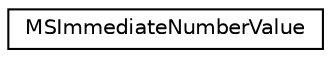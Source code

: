 digraph "Graphical Class Hierarchy"
{
  edge [fontname="Helvetica",fontsize="10",labelfontname="Helvetica",labelfontsize="10"];
  node [fontname="Helvetica",fontsize="10",shape=record];
  rankdir="LR";
  Node1 [label="MSImmediateNumberValue",height=0.2,width=0.4,color="black", fillcolor="white", style="filled",URL="$struct_m_s_immediate_number_value.html",tooltip="MSImmediateNumberValue. "];
}
